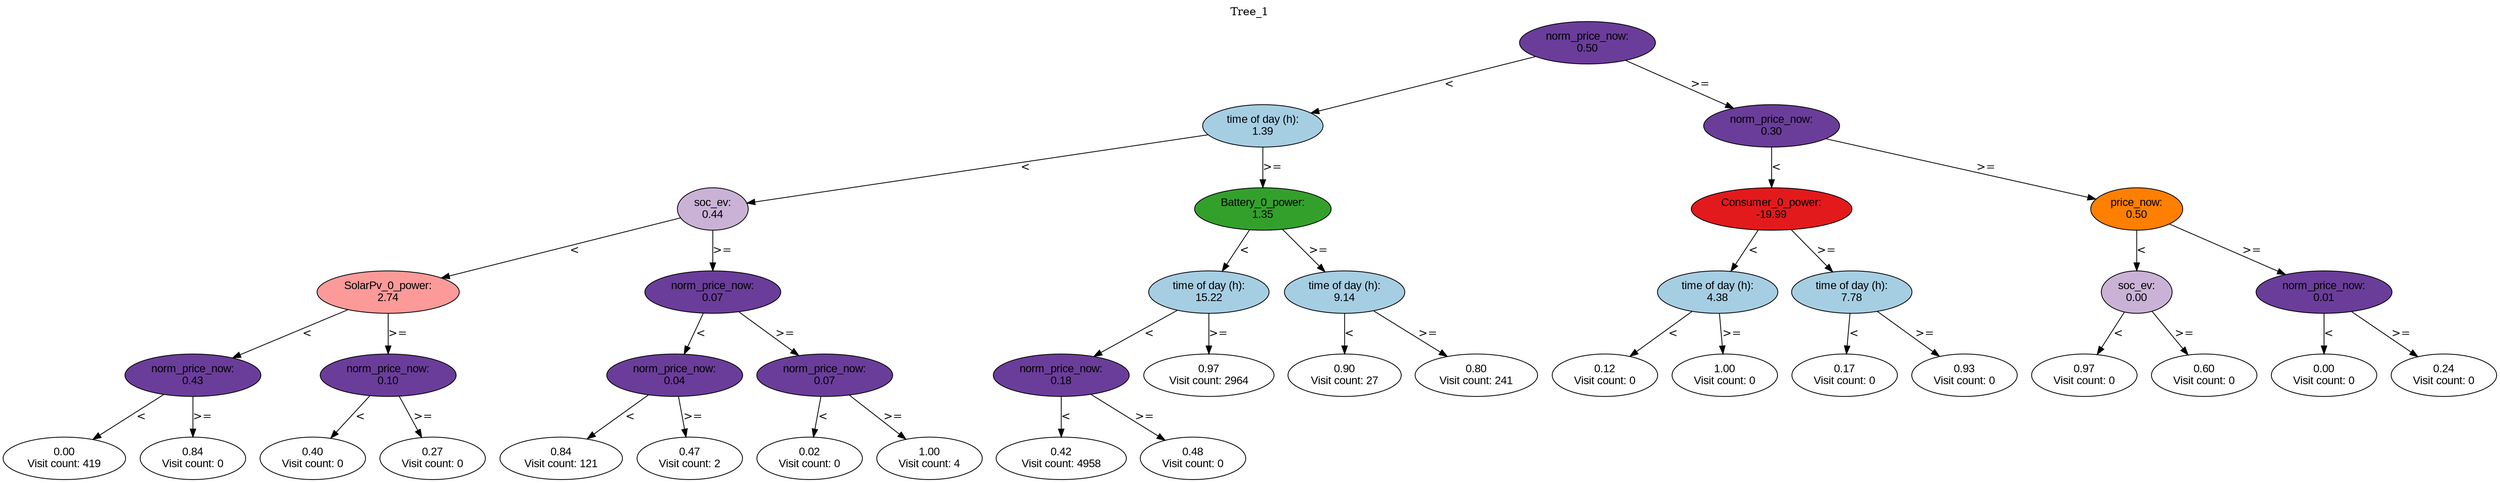 digraph BST {
    node [fontname="Arial" style=filled colorscheme=paired12];
    0 [ label = "norm_price_now:
0.50" fillcolor=10];
    1 [ label = "time of day (h):
1.39" fillcolor=1];
    2 [ label = "soc_ev:
0.44" fillcolor=9];
    3 [ label = "SolarPv_0_power:
2.74" fillcolor=5];
    4 [ label = "norm_price_now:
0.43" fillcolor=10];
    5 [ label = "0.00
Visit count: 419" fillcolor=white];
    6 [ label = "0.84
Visit count: 0" fillcolor=white];
    7 [ label = "norm_price_now:
0.10" fillcolor=10];
    8 [ label = "0.40
Visit count: 0" fillcolor=white];
    9 [ label = "0.27
Visit count: 0" fillcolor=white];
    10 [ label = "norm_price_now:
0.07" fillcolor=10];
    11 [ label = "norm_price_now:
0.04" fillcolor=10];
    12 [ label = "0.84
Visit count: 121" fillcolor=white];
    13 [ label = "0.47
Visit count: 2" fillcolor=white];
    14 [ label = "norm_price_now:
0.07" fillcolor=10];
    15 [ label = "0.02
Visit count: 0" fillcolor=white];
    16 [ label = "1.00
Visit count: 4" fillcolor=white];
    17 [ label = "Battery_0_power:
1.35" fillcolor=4];
    18 [ label = "time of day (h):
15.22" fillcolor=1];
    19 [ label = "norm_price_now:
0.18" fillcolor=10];
    20 [ label = "0.42
Visit count: 4958" fillcolor=white];
    21 [ label = "0.48
Visit count: 0" fillcolor=white];
    22 [ label = "0.97
Visit count: 2964" fillcolor=white];
    23 [ label = "time of day (h):
9.14" fillcolor=1];
    24 [ label = "0.90
Visit count: 27" fillcolor=white];
    25 [ label = "0.80
Visit count: 241" fillcolor=white];
    26 [ label = "norm_price_now:
0.30" fillcolor=10];
    27 [ label = "Consumer_0_power:
-19.99" fillcolor=6];
    28 [ label = "time of day (h):
4.38" fillcolor=1];
    29 [ label = "0.12
Visit count: 0" fillcolor=white];
    30 [ label = "1.00
Visit count: 0" fillcolor=white];
    31 [ label = "time of day (h):
7.78" fillcolor=1];
    32 [ label = "0.17
Visit count: 0" fillcolor=white];
    33 [ label = "0.93
Visit count: 0" fillcolor=white];
    34 [ label = "price_now:
0.50" fillcolor=8];
    35 [ label = "soc_ev:
0.00" fillcolor=9];
    36 [ label = "0.97
Visit count: 0" fillcolor=white];
    37 [ label = "0.60
Visit count: 0" fillcolor=white];
    38 [ label = "norm_price_now:
0.01" fillcolor=10];
    39 [ label = "0.00
Visit count: 0" fillcolor=white];
    40 [ label = "0.24
Visit count: 0" fillcolor=white];

    0  -> 1[ label = "<"];
    0  -> 26[ label = ">="];
    1  -> 2[ label = "<"];
    1  -> 17[ label = ">="];
    2  -> 3[ label = "<"];
    2  -> 10[ label = ">="];
    3  -> 4[ label = "<"];
    3  -> 7[ label = ">="];
    4  -> 5[ label = "<"];
    4  -> 6[ label = ">="];
    7  -> 8[ label = "<"];
    7  -> 9[ label = ">="];
    10  -> 11[ label = "<"];
    10  -> 14[ label = ">="];
    11  -> 12[ label = "<"];
    11  -> 13[ label = ">="];
    14  -> 15[ label = "<"];
    14  -> 16[ label = ">="];
    17  -> 18[ label = "<"];
    17  -> 23[ label = ">="];
    18  -> 19[ label = "<"];
    18  -> 22[ label = ">="];
    19  -> 20[ label = "<"];
    19  -> 21[ label = ">="];
    23  -> 24[ label = "<"];
    23  -> 25[ label = ">="];
    26  -> 27[ label = "<"];
    26  -> 34[ label = ">="];
    27  -> 28[ label = "<"];
    27  -> 31[ label = ">="];
    28  -> 29[ label = "<"];
    28  -> 30[ label = ">="];
    31  -> 32[ label = "<"];
    31  -> 33[ label = ">="];
    34  -> 35[ label = "<"];
    34  -> 38[ label = ">="];
    35  -> 36[ label = "<"];
    35  -> 37[ label = ">="];
    38  -> 39[ label = "<"];
    38  -> 40[ label = ">="];

    labelloc="t";
    label="Tree_1";
}